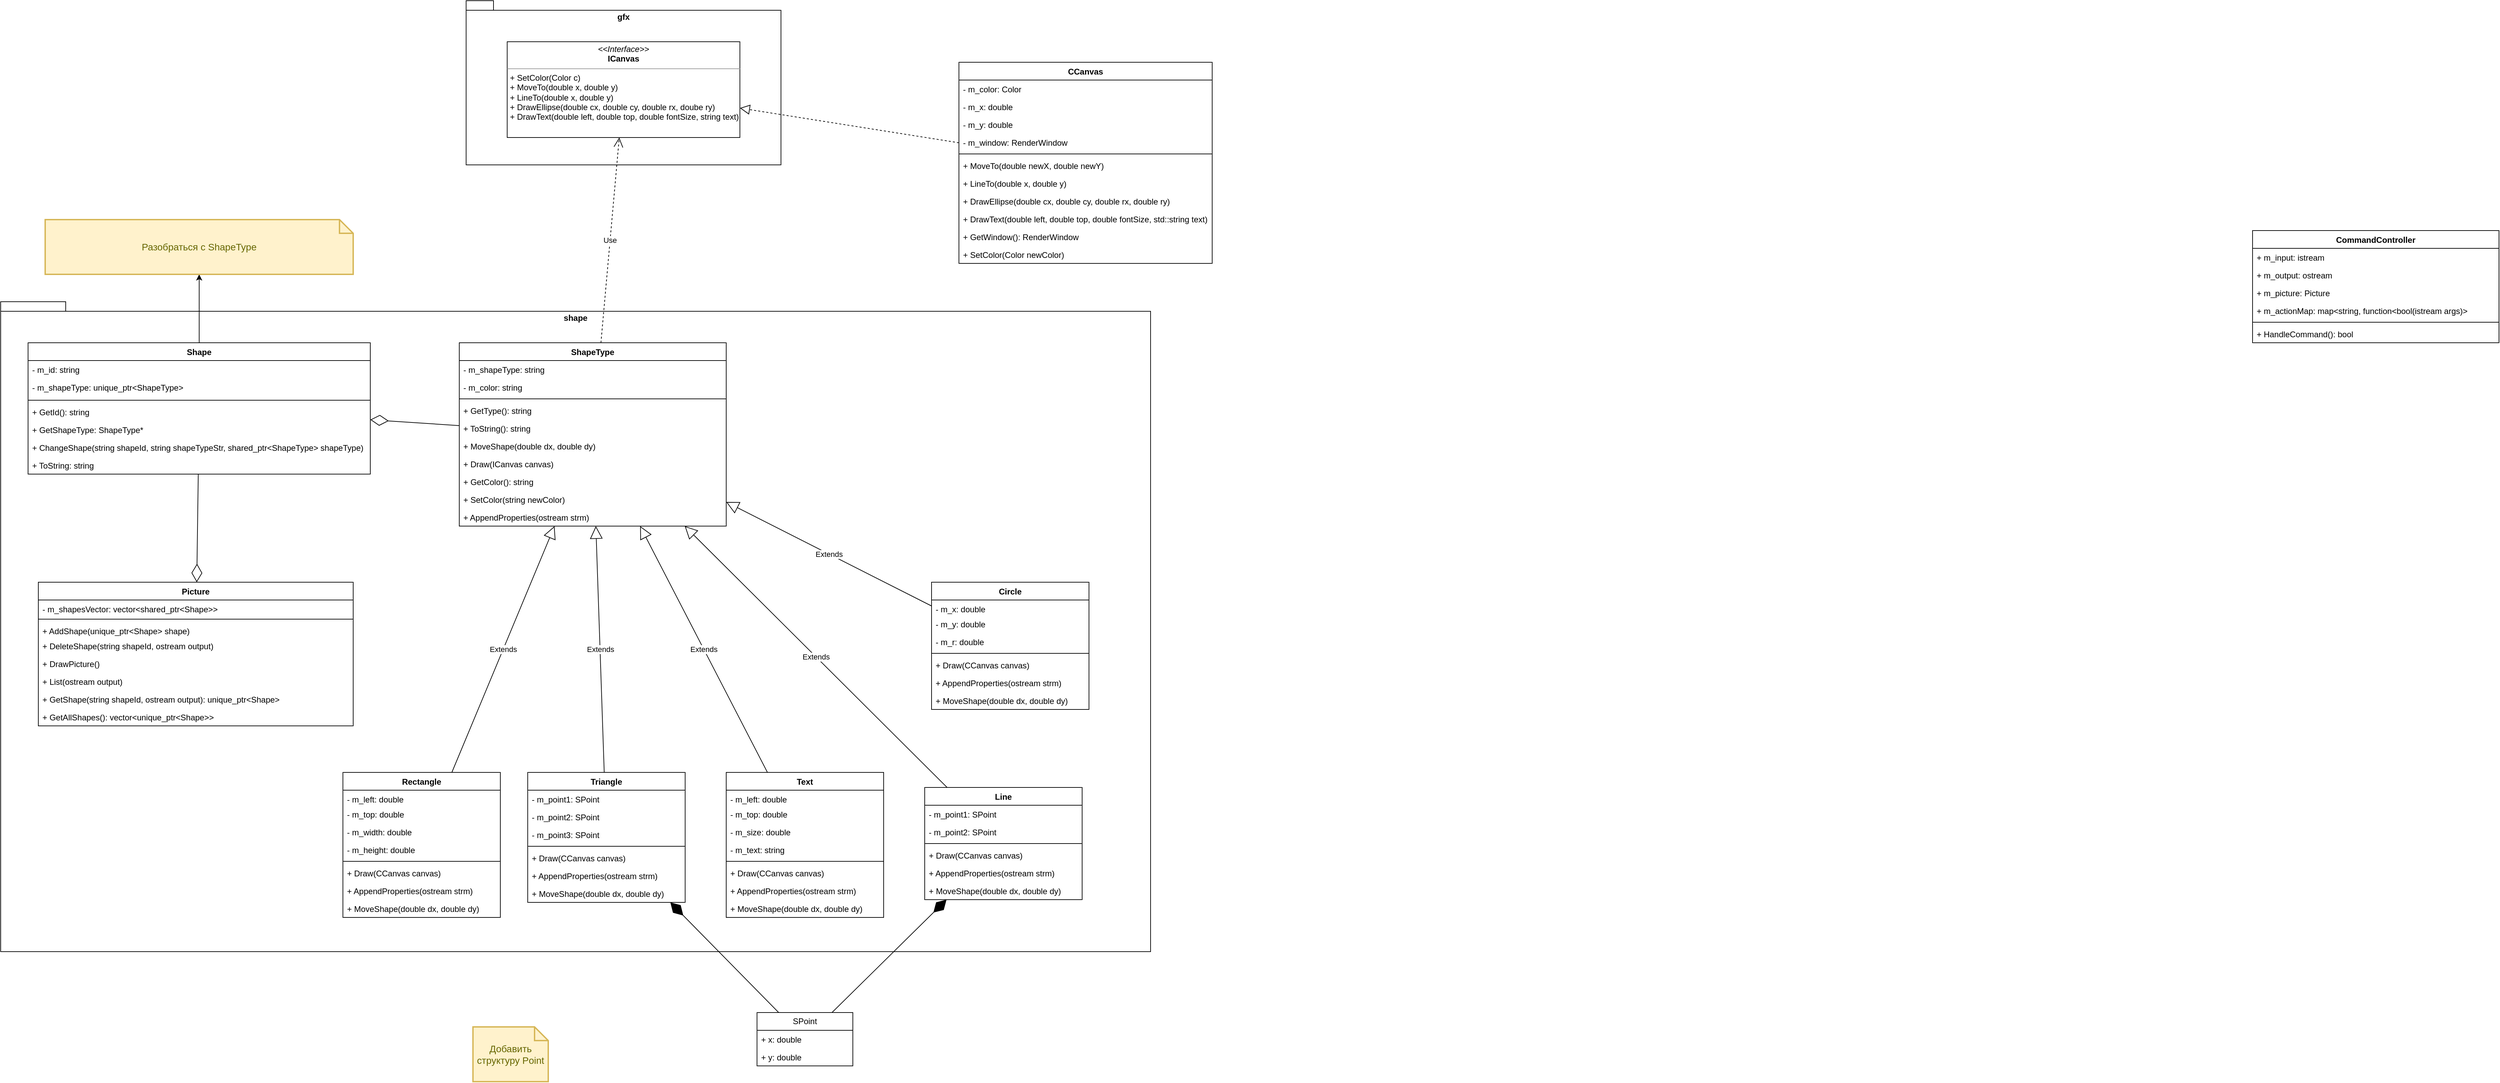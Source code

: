 <mxfile version="22.1.17" type="device">
  <diagram name="Страница — 1" id="nJPeMRBX9m33vV_Kvsoa">
    <mxGraphModel dx="1615" dy="1972" grid="1" gridSize="10" guides="1" tooltips="1" connect="1" arrows="1" fold="1" page="1" pageScale="1" pageWidth="827" pageHeight="1169" math="0" shadow="0">
      <root>
        <mxCell id="0" />
        <mxCell id="1" parent="0" />
        <mxCell id="MxC2BdAEAgkzhx6BI11L-1" value="&lt;div style=&quot;line-height: 120%;&quot;&gt;&lt;span style=&quot;background-color: initial;&quot;&gt;&lt;font style=&quot;font-size: 12px;&quot;&gt;shape&lt;/font&gt;&lt;/span&gt;&lt;/div&gt;" style="shape=folder;fontStyle=1;spacingTop=10;tabWidth=40;tabHeight=14;tabPosition=left;html=1;whiteSpace=wrap;align=center;verticalAlign=top;" parent="1" vertex="1">
          <mxGeometry x="90" y="130" width="1680" height="950" as="geometry" />
        </mxCell>
        <mxCell id="4IrmZyPE69diGE8VM_Qp-2" style="edgeStyle=orthogonalEdgeStyle;rounded=0;orthogonalLoop=1;jettySize=auto;html=1;" parent="1" source="MxC2BdAEAgkzhx6BI11L-2" target="4IrmZyPE69diGE8VM_Qp-1" edge="1">
          <mxGeometry relative="1" as="geometry" />
        </mxCell>
        <mxCell id="MxC2BdAEAgkzhx6BI11L-2" value="Shape" style="swimlane;fontStyle=1;align=center;verticalAlign=top;childLayout=stackLayout;horizontal=1;startSize=26;horizontalStack=0;resizeParent=1;resizeParentMax=0;resizeLast=0;collapsible=1;marginBottom=0;whiteSpace=wrap;html=1;" parent="1" vertex="1">
          <mxGeometry x="130" y="190" width="500" height="192" as="geometry" />
        </mxCell>
        <mxCell id="MxC2BdAEAgkzhx6BI11L-3" value="- m_id: string" style="text;strokeColor=none;fillColor=none;align=left;verticalAlign=top;spacingLeft=4;spacingRight=4;overflow=hidden;rotatable=0;points=[[0,0.5],[1,0.5]];portConstraint=eastwest;whiteSpace=wrap;html=1;" parent="MxC2BdAEAgkzhx6BI11L-2" vertex="1">
          <mxGeometry y="26" width="500" height="26" as="geometry" />
        </mxCell>
        <mxCell id="MxC2BdAEAgkzhx6BI11L-6" value="- m_shapeType: unique_ptr&amp;lt;ShapeType&amp;gt;" style="text;align=left;verticalAlign=top;spacingLeft=4;spacingRight=4;overflow=hidden;rotatable=0;points=[[0,0.5],[1,0.5]];portConstraint=eastwest;whiteSpace=wrap;html=1;" parent="MxC2BdAEAgkzhx6BI11L-2" vertex="1">
          <mxGeometry y="52" width="500" height="28" as="geometry" />
        </mxCell>
        <mxCell id="MxC2BdAEAgkzhx6BI11L-4" value="" style="line;strokeWidth=1;fillColor=none;align=left;verticalAlign=middle;spacingTop=-1;spacingLeft=3;spacingRight=3;rotatable=0;labelPosition=right;points=[];portConstraint=eastwest;strokeColor=inherit;" parent="MxC2BdAEAgkzhx6BI11L-2" vertex="1">
          <mxGeometry y="80" width="500" height="8" as="geometry" />
        </mxCell>
        <mxCell id="MxC2BdAEAgkzhx6BI11L-5" value="+ GetId(): string" style="text;strokeColor=none;fillColor=none;align=left;verticalAlign=top;spacingLeft=4;spacingRight=4;overflow=hidden;rotatable=0;points=[[0,0.5],[1,0.5]];portConstraint=eastwest;whiteSpace=wrap;html=1;" parent="MxC2BdAEAgkzhx6BI11L-2" vertex="1">
          <mxGeometry y="88" width="500" height="26" as="geometry" />
        </mxCell>
        <mxCell id="MxC2BdAEAgkzhx6BI11L-10" value="+ GetShapeType: ShapeType*" style="text;align=left;verticalAlign=top;spacingLeft=4;spacingRight=4;overflow=hidden;rotatable=0;points=[[0,0.5],[1,0.5]];portConstraint=eastwest;whiteSpace=wrap;html=1;" parent="MxC2BdAEAgkzhx6BI11L-2" vertex="1">
          <mxGeometry y="114" width="500" height="26" as="geometry" />
        </mxCell>
        <mxCell id="MxC2BdAEAgkzhx6BI11L-11" value="+ ChangeShape(string shapeId, string shapeTypeStr, shared_ptr&amp;lt;ShapeType&amp;gt; shapeType)" style="text;strokeColor=none;fillColor=none;align=left;verticalAlign=top;spacingLeft=4;spacingRight=4;overflow=hidden;rotatable=0;points=[[0,0.5],[1,0.5]];portConstraint=eastwest;whiteSpace=wrap;html=1;" parent="MxC2BdAEAgkzhx6BI11L-2" vertex="1">
          <mxGeometry y="140" width="500" height="26" as="geometry" />
        </mxCell>
        <mxCell id="MxC2BdAEAgkzhx6BI11L-9" value="+ ToString: string" style="text;strokeColor=none;fillColor=none;align=left;verticalAlign=top;spacingLeft=4;spacingRight=4;overflow=hidden;rotatable=0;points=[[0,0.5],[1,0.5]];portConstraint=eastwest;whiteSpace=wrap;html=1;" parent="MxC2BdAEAgkzhx6BI11L-2" vertex="1">
          <mxGeometry y="166" width="500" height="26" as="geometry" />
        </mxCell>
        <mxCell id="MxC2BdAEAgkzhx6BI11L-12" value="ShapeType" style="swimlane;fontStyle=1;align=center;verticalAlign=top;childLayout=stackLayout;horizontal=1;startSize=26;horizontalStack=0;resizeParent=1;resizeParentMax=0;resizeLast=0;collapsible=1;marginBottom=0;whiteSpace=wrap;html=1;" parent="1" vertex="1">
          <mxGeometry x="760" y="190" width="390" height="268" as="geometry" />
        </mxCell>
        <mxCell id="MxC2BdAEAgkzhx6BI11L-16" value="- m_shapeType: string" style="text;strokeColor=none;fillColor=none;align=left;verticalAlign=top;spacingLeft=4;spacingRight=4;overflow=hidden;rotatable=0;points=[[0,0.5],[1,0.5]];portConstraint=eastwest;whiteSpace=wrap;html=1;" parent="MxC2BdAEAgkzhx6BI11L-12" vertex="1">
          <mxGeometry y="26" width="390" height="26" as="geometry" />
        </mxCell>
        <mxCell id="MxC2BdAEAgkzhx6BI11L-13" value="- m_color: string" style="text;strokeColor=none;fillColor=none;align=left;verticalAlign=top;spacingLeft=4;spacingRight=4;overflow=hidden;rotatable=0;points=[[0,0.5],[1,0.5]];portConstraint=eastwest;whiteSpace=wrap;html=1;" parent="MxC2BdAEAgkzhx6BI11L-12" vertex="1">
          <mxGeometry y="52" width="390" height="26" as="geometry" />
        </mxCell>
        <mxCell id="MxC2BdAEAgkzhx6BI11L-14" value="" style="line;strokeWidth=1;fillColor=none;align=left;verticalAlign=middle;spacingTop=-1;spacingLeft=3;spacingRight=3;rotatable=0;labelPosition=right;points=[];portConstraint=eastwest;strokeColor=inherit;" parent="MxC2BdAEAgkzhx6BI11L-12" vertex="1">
          <mxGeometry y="78" width="390" height="8" as="geometry" />
        </mxCell>
        <mxCell id="MxC2BdAEAgkzhx6BI11L-15" value="+ GetType(): string" style="text;strokeColor=none;fillColor=none;align=left;verticalAlign=top;spacingLeft=4;spacingRight=4;overflow=hidden;rotatable=0;points=[[0,0.5],[1,0.5]];portConstraint=eastwest;whiteSpace=wrap;html=1;" parent="MxC2BdAEAgkzhx6BI11L-12" vertex="1">
          <mxGeometry y="86" width="390" height="26" as="geometry" />
        </mxCell>
        <mxCell id="MxC2BdAEAgkzhx6BI11L-18" value="+ ToString(): string" style="text;strokeColor=none;fillColor=none;align=left;verticalAlign=top;spacingLeft=4;spacingRight=4;overflow=hidden;rotatable=0;points=[[0,0.5],[1,0.5]];portConstraint=eastwest;whiteSpace=wrap;html=1;" parent="MxC2BdAEAgkzhx6BI11L-12" vertex="1">
          <mxGeometry y="112" width="390" height="26" as="geometry" />
        </mxCell>
        <mxCell id="MxC2BdAEAgkzhx6BI11L-21" value="+ MoveShape(double dx, double dy)" style="text;strokeColor=none;fillColor=none;align=left;verticalAlign=top;spacingLeft=4;spacingRight=4;overflow=hidden;rotatable=0;points=[[0,0.5],[1,0.5]];portConstraint=eastwest;whiteSpace=wrap;html=1;" parent="MxC2BdAEAgkzhx6BI11L-12" vertex="1">
          <mxGeometry y="138" width="390" height="26" as="geometry" />
        </mxCell>
        <mxCell id="MxC2BdAEAgkzhx6BI11L-23" value="+ Draw(ICanvas canvas)" style="text;align=left;verticalAlign=top;spacingLeft=4;spacingRight=4;overflow=hidden;rotatable=0;points=[[0,0.5],[1,0.5]];portConstraint=eastwest;whiteSpace=wrap;html=1;" parent="MxC2BdAEAgkzhx6BI11L-12" vertex="1">
          <mxGeometry y="164" width="390" height="26" as="geometry" />
        </mxCell>
        <mxCell id="MxC2BdAEAgkzhx6BI11L-17" value="+ GetColor(): string" style="text;strokeColor=none;fillColor=none;align=left;verticalAlign=top;spacingLeft=4;spacingRight=4;overflow=hidden;rotatable=0;points=[[0,0.5],[1,0.5]];portConstraint=eastwest;whiteSpace=wrap;html=1;" parent="MxC2BdAEAgkzhx6BI11L-12" vertex="1">
          <mxGeometry y="190" width="390" height="26" as="geometry" />
        </mxCell>
        <mxCell id="MxC2BdAEAgkzhx6BI11L-19" value="+ SetColor(string newColor)&amp;nbsp;" style="text;strokeColor=none;fillColor=none;align=left;verticalAlign=top;spacingLeft=4;spacingRight=4;overflow=hidden;rotatable=0;points=[[0,0.5],[1,0.5]];portConstraint=eastwest;whiteSpace=wrap;html=1;" parent="MxC2BdAEAgkzhx6BI11L-12" vertex="1">
          <mxGeometry y="216" width="390" height="26" as="geometry" />
        </mxCell>
        <mxCell id="MxC2BdAEAgkzhx6BI11L-22" value="+ AppendProperties(ostream strm)" style="text;strokeColor=none;fillColor=none;align=left;verticalAlign=top;spacingLeft=4;spacingRight=4;overflow=hidden;rotatable=0;points=[[0,0.5],[1,0.5]];portConstraint=eastwest;whiteSpace=wrap;html=1;" parent="MxC2BdAEAgkzhx6BI11L-12" vertex="1">
          <mxGeometry y="242" width="390" height="26" as="geometry" />
        </mxCell>
        <mxCell id="MxC2BdAEAgkzhx6BI11L-33" value="SPoint" style="swimlane;fontStyle=0;childLayout=stackLayout;horizontal=1;startSize=26;fillColor=none;horizontalStack=0;resizeParent=1;resizeParentMax=0;resizeLast=0;collapsible=1;marginBottom=0;whiteSpace=wrap;html=1;" parent="1" vertex="1">
          <mxGeometry x="1195" y="1169" width="140" height="78" as="geometry" />
        </mxCell>
        <mxCell id="MxC2BdAEAgkzhx6BI11L-35" value="+ x: double" style="text;strokeColor=none;fillColor=none;align=left;verticalAlign=top;spacingLeft=4;spacingRight=4;overflow=hidden;rotatable=0;points=[[0,0.5],[1,0.5]];portConstraint=eastwest;whiteSpace=wrap;html=1;" parent="MxC2BdAEAgkzhx6BI11L-33" vertex="1">
          <mxGeometry y="26" width="140" height="26" as="geometry" />
        </mxCell>
        <mxCell id="MxC2BdAEAgkzhx6BI11L-36" value="+ y: double" style="text;strokeColor=none;fillColor=none;align=left;verticalAlign=top;spacingLeft=4;spacingRight=4;overflow=hidden;rotatable=0;points=[[0,0.5],[1,0.5]];portConstraint=eastwest;whiteSpace=wrap;html=1;" parent="MxC2BdAEAgkzhx6BI11L-33" vertex="1">
          <mxGeometry y="52" width="140" height="26" as="geometry" />
        </mxCell>
        <mxCell id="MxC2BdAEAgkzhx6BI11L-37" value="CommandController" style="swimlane;fontStyle=1;align=center;verticalAlign=top;childLayout=stackLayout;horizontal=1;startSize=26;horizontalStack=0;resizeParent=1;resizeParentMax=0;resizeLast=0;collapsible=1;marginBottom=0;whiteSpace=wrap;html=1;" parent="1" vertex="1">
          <mxGeometry x="3380" y="26" width="360" height="164" as="geometry" />
        </mxCell>
        <mxCell id="MxC2BdAEAgkzhx6BI11L-38" value="+ m_input: istream" style="text;strokeColor=none;fillColor=none;align=left;verticalAlign=top;spacingLeft=4;spacingRight=4;overflow=hidden;rotatable=0;points=[[0,0.5],[1,0.5]];portConstraint=eastwest;whiteSpace=wrap;html=1;" parent="MxC2BdAEAgkzhx6BI11L-37" vertex="1">
          <mxGeometry y="26" width="360" height="26" as="geometry" />
        </mxCell>
        <mxCell id="MxC2BdAEAgkzhx6BI11L-41" value="+ m_output: ostream" style="text;strokeColor=none;fillColor=none;align=left;verticalAlign=top;spacingLeft=4;spacingRight=4;overflow=hidden;rotatable=0;points=[[0,0.5],[1,0.5]];portConstraint=eastwest;whiteSpace=wrap;html=1;" parent="MxC2BdAEAgkzhx6BI11L-37" vertex="1">
          <mxGeometry y="52" width="360" height="26" as="geometry" />
        </mxCell>
        <mxCell id="MxC2BdAEAgkzhx6BI11L-42" value="+ m_picture: Picture" style="text;strokeColor=none;fillColor=none;align=left;verticalAlign=top;spacingLeft=4;spacingRight=4;overflow=hidden;rotatable=0;points=[[0,0.5],[1,0.5]];portConstraint=eastwest;whiteSpace=wrap;html=1;" parent="MxC2BdAEAgkzhx6BI11L-37" vertex="1">
          <mxGeometry y="78" width="360" height="26" as="geometry" />
        </mxCell>
        <mxCell id="MxC2BdAEAgkzhx6BI11L-43" value="+ m_actionMap: map&amp;lt;string, function&amp;lt;bool(istream args)&amp;gt;" style="text;strokeColor=none;fillColor=none;align=left;verticalAlign=top;spacingLeft=4;spacingRight=4;overflow=hidden;rotatable=0;points=[[0,0.5],[1,0.5]];portConstraint=eastwest;whiteSpace=wrap;html=1;" parent="MxC2BdAEAgkzhx6BI11L-37" vertex="1">
          <mxGeometry y="104" width="360" height="26" as="geometry" />
        </mxCell>
        <mxCell id="MxC2BdAEAgkzhx6BI11L-39" value="" style="line;strokeWidth=1;fillColor=none;align=left;verticalAlign=middle;spacingTop=-1;spacingLeft=3;spacingRight=3;rotatable=0;labelPosition=right;points=[];portConstraint=eastwest;strokeColor=inherit;" parent="MxC2BdAEAgkzhx6BI11L-37" vertex="1">
          <mxGeometry y="130" width="360" height="8" as="geometry" />
        </mxCell>
        <mxCell id="MxC2BdAEAgkzhx6BI11L-40" value="+ HandleCommand(): bool" style="text;strokeColor=none;fillColor=none;align=left;verticalAlign=top;spacingLeft=4;spacingRight=4;overflow=hidden;rotatable=0;points=[[0,0.5],[1,0.5]];portConstraint=eastwest;whiteSpace=wrap;html=1;" parent="MxC2BdAEAgkzhx6BI11L-37" vertex="1">
          <mxGeometry y="138" width="360" height="26" as="geometry" />
        </mxCell>
        <mxCell id="MxC2BdAEAgkzhx6BI11L-44" value="gfx" style="shape=folder;fontStyle=1;spacingTop=10;tabWidth=40;tabHeight=14;tabPosition=left;html=1;whiteSpace=wrap;verticalAlign=top;" parent="1" vertex="1">
          <mxGeometry x="770" y="-310" width="460" height="240" as="geometry" />
        </mxCell>
        <mxCell id="MxC2BdAEAgkzhx6BI11L-45" value="&lt;p style=&quot;margin:0px;margin-top:4px;text-align:center;&quot;&gt;&lt;i&gt;&amp;lt;&amp;lt;Interface&amp;gt;&amp;gt;&lt;/i&gt;&lt;br&gt;&lt;b&gt;ICanvas&lt;/b&gt;&lt;/p&gt;&lt;hr size=&quot;1&quot;&gt;&lt;p style=&quot;margin:0px;margin-left:4px;&quot;&gt;+ SetColor(Color c)&lt;br&gt;+ MoveTo(double x, double y)&lt;/p&gt;&lt;p style=&quot;margin:0px;margin-left:4px;&quot;&gt;+ LineTo(double x, double y)&lt;br&gt;&lt;/p&gt;&lt;p style=&quot;margin:0px;margin-left:4px;&quot;&gt;+ DrawEllipse(double cx, double cy, double rx, doube ry)&lt;/p&gt;&lt;p style=&quot;margin:0px;margin-left:4px;&quot;&gt;+ DrawText(double left, double top, double fontSize, string text)&lt;/p&gt;" style="verticalAlign=top;align=left;overflow=fill;fontSize=12;fontFamily=Helvetica;html=1;whiteSpace=wrap;" parent="1" vertex="1">
          <mxGeometry x="830" y="-250" width="340" height="140" as="geometry" />
        </mxCell>
        <mxCell id="MxC2BdAEAgkzhx6BI11L-50" value="CCanvas" style="swimlane;fontStyle=1;align=center;verticalAlign=top;childLayout=stackLayout;horizontal=1;startSize=26;horizontalStack=0;resizeParent=1;resizeParentMax=0;resizeLast=0;collapsible=1;marginBottom=0;whiteSpace=wrap;html=1;" parent="1" vertex="1">
          <mxGeometry x="1490" y="-220" width="370" height="294" as="geometry" />
        </mxCell>
        <mxCell id="MxC2BdAEAgkzhx6BI11L-51" value="- m_color: Color" style="text;strokeColor=none;fillColor=none;align=left;verticalAlign=top;spacingLeft=4;spacingRight=4;overflow=hidden;rotatable=0;points=[[0,0.5],[1,0.5]];portConstraint=eastwest;whiteSpace=wrap;html=1;" parent="MxC2BdAEAgkzhx6BI11L-50" vertex="1">
          <mxGeometry y="26" width="370" height="26" as="geometry" />
        </mxCell>
        <mxCell id="MxC2BdAEAgkzhx6BI11L-55" value="- m_x: double" style="text;strokeColor=none;fillColor=none;align=left;verticalAlign=top;spacingLeft=4;spacingRight=4;overflow=hidden;rotatable=0;points=[[0,0.5],[1,0.5]];portConstraint=eastwest;whiteSpace=wrap;html=1;" parent="MxC2BdAEAgkzhx6BI11L-50" vertex="1">
          <mxGeometry y="52" width="370" height="26" as="geometry" />
        </mxCell>
        <mxCell id="MxC2BdAEAgkzhx6BI11L-54" value="- m_y: double" style="text;strokeColor=none;fillColor=none;align=left;verticalAlign=top;spacingLeft=4;spacingRight=4;overflow=hidden;rotatable=0;points=[[0,0.5],[1,0.5]];portConstraint=eastwest;whiteSpace=wrap;html=1;" parent="MxC2BdAEAgkzhx6BI11L-50" vertex="1">
          <mxGeometry y="78" width="370" height="26" as="geometry" />
        </mxCell>
        <mxCell id="MxC2BdAEAgkzhx6BI11L-56" value="- m_window: RenderWindow" style="text;strokeColor=none;fillColor=none;align=left;verticalAlign=top;spacingLeft=4;spacingRight=4;overflow=hidden;rotatable=0;points=[[0,0.5],[1,0.5]];portConstraint=eastwest;whiteSpace=wrap;html=1;" parent="MxC2BdAEAgkzhx6BI11L-50" vertex="1">
          <mxGeometry y="104" width="370" height="26" as="geometry" />
        </mxCell>
        <mxCell id="MxC2BdAEAgkzhx6BI11L-52" value="" style="line;strokeWidth=1;fillColor=none;align=left;verticalAlign=middle;spacingTop=-1;spacingLeft=3;spacingRight=3;rotatable=0;labelPosition=right;points=[];portConstraint=eastwest;strokeColor=inherit;" parent="MxC2BdAEAgkzhx6BI11L-50" vertex="1">
          <mxGeometry y="130" width="370" height="8" as="geometry" />
        </mxCell>
        <mxCell id="MxC2BdAEAgkzhx6BI11L-59" value="+ MoveTo(double newX, double newY)" style="text;strokeColor=none;fillColor=none;align=left;verticalAlign=top;spacingLeft=4;spacingRight=4;overflow=hidden;rotatable=0;points=[[0,0.5],[1,0.5]];portConstraint=eastwest;whiteSpace=wrap;html=1;" parent="MxC2BdAEAgkzhx6BI11L-50" vertex="1">
          <mxGeometry y="138" width="370" height="26" as="geometry" />
        </mxCell>
        <mxCell id="MxC2BdAEAgkzhx6BI11L-58" value="+ LineTo(double x, double y)" style="text;strokeColor=none;fillColor=none;align=left;verticalAlign=top;spacingLeft=4;spacingRight=4;overflow=hidden;rotatable=0;points=[[0,0.5],[1,0.5]];portConstraint=eastwest;whiteSpace=wrap;html=1;" parent="MxC2BdAEAgkzhx6BI11L-50" vertex="1">
          <mxGeometry y="164" width="370" height="26" as="geometry" />
        </mxCell>
        <mxCell id="MxC2BdAEAgkzhx6BI11L-62" value="+ DrawEllipse(double cx, double cy, double rx, double ry)" style="text;strokeColor=none;fillColor=none;align=left;verticalAlign=top;spacingLeft=4;spacingRight=4;overflow=hidden;rotatable=0;points=[[0,0.5],[1,0.5]];portConstraint=eastwest;whiteSpace=wrap;html=1;" parent="MxC2BdAEAgkzhx6BI11L-50" vertex="1">
          <mxGeometry y="190" width="370" height="26" as="geometry" />
        </mxCell>
        <mxCell id="MxC2BdAEAgkzhx6BI11L-60" value="+ DrawText(double left, double top, double fontSize, std::string text)" style="text;strokeColor=none;fillColor=none;align=left;verticalAlign=top;spacingLeft=4;spacingRight=4;overflow=hidden;rotatable=0;points=[[0,0.5],[1,0.5]];portConstraint=eastwest;whiteSpace=wrap;html=1;" parent="MxC2BdAEAgkzhx6BI11L-50" vertex="1">
          <mxGeometry y="216" width="370" height="26" as="geometry" />
        </mxCell>
        <mxCell id="MxC2BdAEAgkzhx6BI11L-63" value="+ GetWindow(): RenderWindow" style="text;strokeColor=none;fillColor=none;align=left;verticalAlign=top;spacingLeft=4;spacingRight=4;overflow=hidden;rotatable=0;points=[[0,0.5],[1,0.5]];portConstraint=eastwest;whiteSpace=wrap;html=1;" parent="MxC2BdAEAgkzhx6BI11L-50" vertex="1">
          <mxGeometry y="242" width="370" height="26" as="geometry" />
        </mxCell>
        <mxCell id="MxC2BdAEAgkzhx6BI11L-53" value="+ SetColor(Color newColor)" style="text;strokeColor=none;fillColor=none;align=left;verticalAlign=top;spacingLeft=4;spacingRight=4;overflow=hidden;rotatable=0;points=[[0,0.5],[1,0.5]];portConstraint=eastwest;whiteSpace=wrap;html=1;" parent="MxC2BdAEAgkzhx6BI11L-50" vertex="1">
          <mxGeometry y="268" width="370" height="26" as="geometry" />
        </mxCell>
        <mxCell id="MxC2BdAEAgkzhx6BI11L-64" value="" style="endArrow=block;dashed=1;endFill=0;endSize=12;html=1;rounded=0;" parent="1" source="MxC2BdAEAgkzhx6BI11L-50" target="MxC2BdAEAgkzhx6BI11L-45" edge="1">
          <mxGeometry width="160" relative="1" as="geometry">
            <mxPoint x="850" y="30" as="sourcePoint" />
            <mxPoint x="1010" y="30" as="targetPoint" />
          </mxGeometry>
        </mxCell>
        <mxCell id="MxC2BdAEAgkzhx6BI11L-65" value="Circle" style="swimlane;fontStyle=1;align=center;verticalAlign=top;childLayout=stackLayout;horizontal=1;startSize=26;horizontalStack=0;resizeParent=1;resizeParentMax=0;resizeLast=0;collapsible=1;marginBottom=0;whiteSpace=wrap;html=1;" parent="1" vertex="1">
          <mxGeometry x="1450" y="540" width="230" height="186" as="geometry" />
        </mxCell>
        <mxCell id="MxC2BdAEAgkzhx6BI11L-66" value="- m_x: double" style="text;strokeColor=none;fillColor=none;align=left;verticalAlign=top;spacingLeft=4;spacingRight=4;overflow=hidden;rotatable=0;points=[[0,0.5],[1,0.5]];portConstraint=eastwest;whiteSpace=wrap;html=1;" parent="MxC2BdAEAgkzhx6BI11L-65" vertex="1">
          <mxGeometry y="26" width="230" height="22" as="geometry" />
        </mxCell>
        <mxCell id="MxC2BdAEAgkzhx6BI11L-69" value="- m_y: double" style="text;strokeColor=none;fillColor=none;align=left;verticalAlign=top;spacingLeft=4;spacingRight=4;overflow=hidden;rotatable=0;points=[[0,0.5],[1,0.5]];portConstraint=eastwest;whiteSpace=wrap;html=1;" parent="MxC2BdAEAgkzhx6BI11L-65" vertex="1">
          <mxGeometry y="48" width="230" height="26" as="geometry" />
        </mxCell>
        <mxCell id="MxC2BdAEAgkzhx6BI11L-70" value="- m_r: double" style="text;strokeColor=none;fillColor=none;align=left;verticalAlign=top;spacingLeft=4;spacingRight=4;overflow=hidden;rotatable=0;points=[[0,0.5],[1,0.5]];portConstraint=eastwest;whiteSpace=wrap;html=1;" parent="MxC2BdAEAgkzhx6BI11L-65" vertex="1">
          <mxGeometry y="74" width="230" height="26" as="geometry" />
        </mxCell>
        <mxCell id="MxC2BdAEAgkzhx6BI11L-67" value="" style="line;strokeWidth=1;fillColor=none;align=left;verticalAlign=middle;spacingTop=-1;spacingLeft=3;spacingRight=3;rotatable=0;labelPosition=right;points=[];portConstraint=eastwest;strokeColor=inherit;" parent="MxC2BdAEAgkzhx6BI11L-65" vertex="1">
          <mxGeometry y="100" width="230" height="8" as="geometry" />
        </mxCell>
        <mxCell id="MxC2BdAEAgkzhx6BI11L-71" value="+ Draw(CCanvas canvas)" style="text;strokeColor=none;fillColor=none;align=left;verticalAlign=top;spacingLeft=4;spacingRight=4;overflow=hidden;rotatable=0;points=[[0,0.5],[1,0.5]];portConstraint=eastwest;whiteSpace=wrap;html=1;" parent="MxC2BdAEAgkzhx6BI11L-65" vertex="1">
          <mxGeometry y="108" width="230" height="26" as="geometry" />
        </mxCell>
        <mxCell id="MxC2BdAEAgkzhx6BI11L-68" value="+ AppendProperties(ostream strm)" style="text;strokeColor=none;fillColor=none;align=left;verticalAlign=top;spacingLeft=4;spacingRight=4;overflow=hidden;rotatable=0;points=[[0,0.5],[1,0.5]];portConstraint=eastwest;whiteSpace=wrap;html=1;" parent="MxC2BdAEAgkzhx6BI11L-65" vertex="1">
          <mxGeometry y="134" width="230" height="26" as="geometry" />
        </mxCell>
        <mxCell id="MxC2BdAEAgkzhx6BI11L-72" value="+ MoveShape(double dx, double dy)" style="text;strokeColor=none;fillColor=none;align=left;verticalAlign=top;spacingLeft=4;spacingRight=4;overflow=hidden;rotatable=0;points=[[0,0.5],[1,0.5]];portConstraint=eastwest;whiteSpace=wrap;html=1;" parent="MxC2BdAEAgkzhx6BI11L-65" vertex="1">
          <mxGeometry y="160" width="230" height="26" as="geometry" />
        </mxCell>
        <mxCell id="MxC2BdAEAgkzhx6BI11L-73" value="Extends" style="endArrow=block;endSize=16;endFill=0;html=1;rounded=0;" parent="1" source="MxC2BdAEAgkzhx6BI11L-65" target="MxC2BdAEAgkzhx6BI11L-12" edge="1">
          <mxGeometry width="160" relative="1" as="geometry">
            <mxPoint x="650" y="640" as="sourcePoint" />
            <mxPoint x="810" y="640" as="targetPoint" />
          </mxGeometry>
        </mxCell>
        <mxCell id="MxC2BdAEAgkzhx6BI11L-83" value="Line" style="swimlane;fontStyle=1;align=center;verticalAlign=top;childLayout=stackLayout;horizontal=1;startSize=26;horizontalStack=0;resizeParent=1;resizeParentMax=0;resizeLast=0;collapsible=1;marginBottom=0;whiteSpace=wrap;html=1;" parent="1" vertex="1">
          <mxGeometry x="1440" y="840" width="230" height="164" as="geometry" />
        </mxCell>
        <mxCell id="iy31GjfVQYXEVx-6DrOy-4" value="- m_point1: SPoint" style="text;strokeColor=none;fillColor=none;align=left;verticalAlign=top;spacingLeft=4;spacingRight=4;overflow=hidden;rotatable=0;points=[[0,0.5],[1,0.5]];portConstraint=eastwest;whiteSpace=wrap;html=1;" parent="MxC2BdAEAgkzhx6BI11L-83" vertex="1">
          <mxGeometry y="26" width="230" height="26" as="geometry" />
        </mxCell>
        <mxCell id="MxC2BdAEAgkzhx6BI11L-86" value="- m_point2: SPoint" style="text;strokeColor=none;fillColor=none;align=left;verticalAlign=top;spacingLeft=4;spacingRight=4;overflow=hidden;rotatable=0;points=[[0,0.5],[1,0.5]];portConstraint=eastwest;whiteSpace=wrap;html=1;" parent="MxC2BdAEAgkzhx6BI11L-83" vertex="1">
          <mxGeometry y="52" width="230" height="26" as="geometry" />
        </mxCell>
        <mxCell id="MxC2BdAEAgkzhx6BI11L-87" value="" style="line;strokeWidth=1;fillColor=none;align=left;verticalAlign=middle;spacingTop=-1;spacingLeft=3;spacingRight=3;rotatable=0;labelPosition=right;points=[];portConstraint=eastwest;strokeColor=inherit;" parent="MxC2BdAEAgkzhx6BI11L-83" vertex="1">
          <mxGeometry y="78" width="230" height="8" as="geometry" />
        </mxCell>
        <mxCell id="MxC2BdAEAgkzhx6BI11L-88" value="+ Draw(CCanvas canvas)" style="text;strokeColor=none;fillColor=none;align=left;verticalAlign=top;spacingLeft=4;spacingRight=4;overflow=hidden;rotatable=0;points=[[0,0.5],[1,0.5]];portConstraint=eastwest;whiteSpace=wrap;html=1;" parent="MxC2BdAEAgkzhx6BI11L-83" vertex="1">
          <mxGeometry y="86" width="230" height="26" as="geometry" />
        </mxCell>
        <mxCell id="MxC2BdAEAgkzhx6BI11L-89" value="+ AppendProperties(ostream strm)" style="text;strokeColor=none;fillColor=none;align=left;verticalAlign=top;spacingLeft=4;spacingRight=4;overflow=hidden;rotatable=0;points=[[0,0.5],[1,0.5]];portConstraint=eastwest;whiteSpace=wrap;html=1;" parent="MxC2BdAEAgkzhx6BI11L-83" vertex="1">
          <mxGeometry y="112" width="230" height="26" as="geometry" />
        </mxCell>
        <mxCell id="MxC2BdAEAgkzhx6BI11L-90" value="+ MoveShape(double dx, double dy)" style="text;strokeColor=none;fillColor=none;align=left;verticalAlign=top;spacingLeft=4;spacingRight=4;overflow=hidden;rotatable=0;points=[[0,0.5],[1,0.5]];portConstraint=eastwest;whiteSpace=wrap;html=1;" parent="MxC2BdAEAgkzhx6BI11L-83" vertex="1">
          <mxGeometry y="138" width="230" height="26" as="geometry" />
        </mxCell>
        <mxCell id="MxC2BdAEAgkzhx6BI11L-92" value="Extends" style="endArrow=block;endSize=16;endFill=0;html=1;rounded=0;" parent="1" source="MxC2BdAEAgkzhx6BI11L-83" target="MxC2BdAEAgkzhx6BI11L-12" edge="1">
          <mxGeometry width="160" relative="1" as="geometry">
            <mxPoint x="800" y="590" as="sourcePoint" />
            <mxPoint x="960" y="590" as="targetPoint" />
          </mxGeometry>
        </mxCell>
        <mxCell id="MxC2BdAEAgkzhx6BI11L-100" value="Picture" style="swimlane;fontStyle=1;align=center;verticalAlign=top;childLayout=stackLayout;horizontal=1;startSize=26;horizontalStack=0;resizeParent=1;resizeParentMax=0;resizeLast=0;collapsible=1;marginBottom=0;whiteSpace=wrap;html=1;" parent="1" vertex="1">
          <mxGeometry x="145" y="540" width="460" height="210" as="geometry" />
        </mxCell>
        <mxCell id="MxC2BdAEAgkzhx6BI11L-101" value="- m_shapesVector: vector&amp;lt;shared_ptr&amp;lt;Shape&amp;gt;&amp;gt;&amp;nbsp;" style="text;strokeColor=none;fillColor=none;align=left;verticalAlign=top;spacingLeft=4;spacingRight=4;overflow=hidden;rotatable=0;points=[[0,0.5],[1,0.5]];portConstraint=eastwest;whiteSpace=wrap;html=1;" parent="MxC2BdAEAgkzhx6BI11L-100" vertex="1">
          <mxGeometry y="26" width="460" height="24" as="geometry" />
        </mxCell>
        <mxCell id="MxC2BdAEAgkzhx6BI11L-102" value="" style="line;strokeWidth=1;fillColor=none;align=left;verticalAlign=middle;spacingTop=-1;spacingLeft=3;spacingRight=3;rotatable=0;labelPosition=right;points=[];portConstraint=eastwest;strokeColor=inherit;" parent="MxC2BdAEAgkzhx6BI11L-100" vertex="1">
          <mxGeometry y="50" width="460" height="8" as="geometry" />
        </mxCell>
        <mxCell id="MxC2BdAEAgkzhx6BI11L-103" value="+ AddShape(unique_ptr&amp;lt;Shape&amp;gt; shape)" style="text;strokeColor=none;fillColor=none;align=left;verticalAlign=top;spacingLeft=4;spacingRight=4;overflow=hidden;rotatable=0;points=[[0,0.5],[1,0.5]];portConstraint=eastwest;whiteSpace=wrap;html=1;" parent="MxC2BdAEAgkzhx6BI11L-100" vertex="1">
          <mxGeometry y="58" width="460" height="22" as="geometry" />
        </mxCell>
        <mxCell id="MxC2BdAEAgkzhx6BI11L-104" value="+ DeleteShape(string shapeId, ostream output)" style="text;strokeColor=none;fillColor=none;align=left;verticalAlign=top;spacingLeft=4;spacingRight=4;overflow=hidden;rotatable=0;points=[[0,0.5],[1,0.5]];portConstraint=eastwest;whiteSpace=wrap;html=1;" parent="MxC2BdAEAgkzhx6BI11L-100" vertex="1">
          <mxGeometry y="80" width="460" height="26" as="geometry" />
        </mxCell>
        <mxCell id="MxC2BdAEAgkzhx6BI11L-105" value="+ DrawPicture()" style="text;strokeColor=none;fillColor=none;align=left;verticalAlign=top;spacingLeft=4;spacingRight=4;overflow=hidden;rotatable=0;points=[[0,0.5],[1,0.5]];portConstraint=eastwest;whiteSpace=wrap;html=1;" parent="MxC2BdAEAgkzhx6BI11L-100" vertex="1">
          <mxGeometry y="106" width="460" height="26" as="geometry" />
        </mxCell>
        <mxCell id="MxC2BdAEAgkzhx6BI11L-106" value="+ List(ostream output)" style="text;strokeColor=none;fillColor=none;align=left;verticalAlign=top;spacingLeft=4;spacingRight=4;overflow=hidden;rotatable=0;points=[[0,0.5],[1,0.5]];portConstraint=eastwest;whiteSpace=wrap;html=1;" parent="MxC2BdAEAgkzhx6BI11L-100" vertex="1">
          <mxGeometry y="132" width="460" height="26" as="geometry" />
        </mxCell>
        <mxCell id="MxC2BdAEAgkzhx6BI11L-108" value="+ GetShape(string shapeId, ostream output): unique_ptr&amp;lt;Shape&amp;gt;" style="text;strokeColor=none;fillColor=none;align=left;verticalAlign=top;spacingLeft=4;spacingRight=4;overflow=hidden;rotatable=0;points=[[0,0.5],[1,0.5]];portConstraint=eastwest;whiteSpace=wrap;html=1;" parent="MxC2BdAEAgkzhx6BI11L-100" vertex="1">
          <mxGeometry y="158" width="460" height="26" as="geometry" />
        </mxCell>
        <mxCell id="MxC2BdAEAgkzhx6BI11L-107" value="+ GetAllShapes(): vector&amp;lt;unique_ptr&amp;lt;Shape&amp;gt;&amp;gt;" style="text;strokeColor=none;fillColor=none;align=left;verticalAlign=top;spacingLeft=4;spacingRight=4;overflow=hidden;rotatable=0;points=[[0,0.5],[1,0.5]];portConstraint=eastwest;whiteSpace=wrap;html=1;" parent="MxC2BdAEAgkzhx6BI11L-100" vertex="1">
          <mxGeometry y="184" width="460" height="26" as="geometry" />
        </mxCell>
        <mxCell id="MxC2BdAEAgkzhx6BI11L-109" value="Rectangle" style="swimlane;fontStyle=1;align=center;verticalAlign=top;childLayout=stackLayout;horizontal=1;startSize=26;horizontalStack=0;resizeParent=1;resizeParentMax=0;resizeLast=0;collapsible=1;marginBottom=0;whiteSpace=wrap;html=1;" parent="1" vertex="1">
          <mxGeometry x="590" y="818" width="230" height="212" as="geometry" />
        </mxCell>
        <mxCell id="MxC2BdAEAgkzhx6BI11L-110" value="- m_left: double" style="text;strokeColor=none;fillColor=none;align=left;verticalAlign=top;spacingLeft=4;spacingRight=4;overflow=hidden;rotatable=0;points=[[0,0.5],[1,0.5]];portConstraint=eastwest;whiteSpace=wrap;html=1;" parent="MxC2BdAEAgkzhx6BI11L-109" vertex="1">
          <mxGeometry y="26" width="230" height="22" as="geometry" />
        </mxCell>
        <mxCell id="MxC2BdAEAgkzhx6BI11L-111" value="- m_top: double" style="text;strokeColor=none;fillColor=none;align=left;verticalAlign=top;spacingLeft=4;spacingRight=4;overflow=hidden;rotatable=0;points=[[0,0.5],[1,0.5]];portConstraint=eastwest;whiteSpace=wrap;html=1;" parent="MxC2BdAEAgkzhx6BI11L-109" vertex="1">
          <mxGeometry y="48" width="230" height="26" as="geometry" />
        </mxCell>
        <mxCell id="MxC2BdAEAgkzhx6BI11L-112" value="- m_width: double" style="text;strokeColor=none;fillColor=none;align=left;verticalAlign=top;spacingLeft=4;spacingRight=4;overflow=hidden;rotatable=0;points=[[0,0.5],[1,0.5]];portConstraint=eastwest;whiteSpace=wrap;html=1;" parent="MxC2BdAEAgkzhx6BI11L-109" vertex="1">
          <mxGeometry y="74" width="230" height="26" as="geometry" />
        </mxCell>
        <mxCell id="MxC2BdAEAgkzhx6BI11L-113" value="- m_height: double" style="text;strokeColor=none;fillColor=none;align=left;verticalAlign=top;spacingLeft=4;spacingRight=4;overflow=hidden;rotatable=0;points=[[0,0.5],[1,0.5]];portConstraint=eastwest;whiteSpace=wrap;html=1;" parent="MxC2BdAEAgkzhx6BI11L-109" vertex="1">
          <mxGeometry y="100" width="230" height="26" as="geometry" />
        </mxCell>
        <mxCell id="MxC2BdAEAgkzhx6BI11L-114" value="" style="line;strokeWidth=1;fillColor=none;align=left;verticalAlign=middle;spacingTop=-1;spacingLeft=3;spacingRight=3;rotatable=0;labelPosition=right;points=[];portConstraint=eastwest;strokeColor=inherit;" parent="MxC2BdAEAgkzhx6BI11L-109" vertex="1">
          <mxGeometry y="126" width="230" height="8" as="geometry" />
        </mxCell>
        <mxCell id="MxC2BdAEAgkzhx6BI11L-115" value="+ Draw(CCanvas canvas)" style="text;strokeColor=none;fillColor=none;align=left;verticalAlign=top;spacingLeft=4;spacingRight=4;overflow=hidden;rotatable=0;points=[[0,0.5],[1,0.5]];portConstraint=eastwest;whiteSpace=wrap;html=1;" parent="MxC2BdAEAgkzhx6BI11L-109" vertex="1">
          <mxGeometry y="134" width="230" height="26" as="geometry" />
        </mxCell>
        <mxCell id="MxC2BdAEAgkzhx6BI11L-116" value="+ AppendProperties(ostream strm)" style="text;strokeColor=none;fillColor=none;align=left;verticalAlign=top;spacingLeft=4;spacingRight=4;overflow=hidden;rotatable=0;points=[[0,0.5],[1,0.5]];portConstraint=eastwest;whiteSpace=wrap;html=1;" parent="MxC2BdAEAgkzhx6BI11L-109" vertex="1">
          <mxGeometry y="160" width="230" height="26" as="geometry" />
        </mxCell>
        <mxCell id="MxC2BdAEAgkzhx6BI11L-117" value="+ MoveShape(double dx, double dy)" style="text;strokeColor=none;fillColor=none;align=left;verticalAlign=top;spacingLeft=4;spacingRight=4;overflow=hidden;rotatable=0;points=[[0,0.5],[1,0.5]];portConstraint=eastwest;whiteSpace=wrap;html=1;" parent="MxC2BdAEAgkzhx6BI11L-109" vertex="1">
          <mxGeometry y="186" width="230" height="26" as="geometry" />
        </mxCell>
        <mxCell id="MxC2BdAEAgkzhx6BI11L-118" value="Extends" style="endArrow=block;endSize=16;endFill=0;html=1;rounded=0;" parent="1" source="MxC2BdAEAgkzhx6BI11L-109" target="MxC2BdAEAgkzhx6BI11L-12" edge="1">
          <mxGeometry width="160" relative="1" as="geometry">
            <mxPoint x="980" y="570" as="sourcePoint" />
            <mxPoint x="1140" y="570" as="targetPoint" />
          </mxGeometry>
        </mxCell>
        <mxCell id="MxC2BdAEAgkzhx6BI11L-133" value="Text" style="swimlane;fontStyle=1;align=center;verticalAlign=top;childLayout=stackLayout;horizontal=1;startSize=26;horizontalStack=0;resizeParent=1;resizeParentMax=0;resizeLast=0;collapsible=1;marginBottom=0;whiteSpace=wrap;html=1;" parent="1" vertex="1">
          <mxGeometry x="1150" y="818" width="230" height="212" as="geometry" />
        </mxCell>
        <mxCell id="MxC2BdAEAgkzhx6BI11L-134" value="- m_left: double" style="text;strokeColor=none;fillColor=none;align=left;verticalAlign=top;spacingLeft=4;spacingRight=4;overflow=hidden;rotatable=0;points=[[0,0.5],[1,0.5]];portConstraint=eastwest;whiteSpace=wrap;html=1;" parent="MxC2BdAEAgkzhx6BI11L-133" vertex="1">
          <mxGeometry y="26" width="230" height="22" as="geometry" />
        </mxCell>
        <mxCell id="MxC2BdAEAgkzhx6BI11L-135" value="- m_top: double" style="text;strokeColor=none;fillColor=none;align=left;verticalAlign=top;spacingLeft=4;spacingRight=4;overflow=hidden;rotatable=0;points=[[0,0.5],[1,0.5]];portConstraint=eastwest;whiteSpace=wrap;html=1;" parent="MxC2BdAEAgkzhx6BI11L-133" vertex="1">
          <mxGeometry y="48" width="230" height="26" as="geometry" />
        </mxCell>
        <mxCell id="MxC2BdAEAgkzhx6BI11L-136" value="- m_size: double" style="text;strokeColor=none;fillColor=none;align=left;verticalAlign=top;spacingLeft=4;spacingRight=4;overflow=hidden;rotatable=0;points=[[0,0.5],[1,0.5]];portConstraint=eastwest;whiteSpace=wrap;html=1;" parent="MxC2BdAEAgkzhx6BI11L-133" vertex="1">
          <mxGeometry y="74" width="230" height="26" as="geometry" />
        </mxCell>
        <mxCell id="MxC2BdAEAgkzhx6BI11L-141" value="- m_text: string" style="text;strokeColor=none;fillColor=none;align=left;verticalAlign=top;spacingLeft=4;spacingRight=4;overflow=hidden;rotatable=0;points=[[0,0.5],[1,0.5]];portConstraint=eastwest;whiteSpace=wrap;html=1;" parent="MxC2BdAEAgkzhx6BI11L-133" vertex="1">
          <mxGeometry y="100" width="230" height="26" as="geometry" />
        </mxCell>
        <mxCell id="MxC2BdAEAgkzhx6BI11L-137" value="" style="line;strokeWidth=1;fillColor=none;align=left;verticalAlign=middle;spacingTop=-1;spacingLeft=3;spacingRight=3;rotatable=0;labelPosition=right;points=[];portConstraint=eastwest;strokeColor=inherit;" parent="MxC2BdAEAgkzhx6BI11L-133" vertex="1">
          <mxGeometry y="126" width="230" height="8" as="geometry" />
        </mxCell>
        <mxCell id="MxC2BdAEAgkzhx6BI11L-138" value="+ Draw(CCanvas canvas)" style="text;strokeColor=none;fillColor=none;align=left;verticalAlign=top;spacingLeft=4;spacingRight=4;overflow=hidden;rotatable=0;points=[[0,0.5],[1,0.5]];portConstraint=eastwest;whiteSpace=wrap;html=1;" parent="MxC2BdAEAgkzhx6BI11L-133" vertex="1">
          <mxGeometry y="134" width="230" height="26" as="geometry" />
        </mxCell>
        <mxCell id="MxC2BdAEAgkzhx6BI11L-139" value="+ AppendProperties(ostream strm)" style="text;strokeColor=none;fillColor=none;align=left;verticalAlign=top;spacingLeft=4;spacingRight=4;overflow=hidden;rotatable=0;points=[[0,0.5],[1,0.5]];portConstraint=eastwest;whiteSpace=wrap;html=1;" parent="MxC2BdAEAgkzhx6BI11L-133" vertex="1">
          <mxGeometry y="160" width="230" height="26" as="geometry" />
        </mxCell>
        <mxCell id="MxC2BdAEAgkzhx6BI11L-140" value="+ MoveShape(double dx, double dy)" style="text;strokeColor=none;fillColor=none;align=left;verticalAlign=top;spacingLeft=4;spacingRight=4;overflow=hidden;rotatable=0;points=[[0,0.5],[1,0.5]];portConstraint=eastwest;whiteSpace=wrap;html=1;" parent="MxC2BdAEAgkzhx6BI11L-133" vertex="1">
          <mxGeometry y="186" width="230" height="26" as="geometry" />
        </mxCell>
        <mxCell id="MxC2BdAEAgkzhx6BI11L-142" value="Extends" style="endArrow=block;endSize=16;endFill=0;html=1;rounded=0;" parent="1" source="MxC2BdAEAgkzhx6BI11L-133" target="MxC2BdAEAgkzhx6BI11L-12" edge="1">
          <mxGeometry width="160" relative="1" as="geometry">
            <mxPoint x="1040" y="660" as="sourcePoint" />
            <mxPoint x="1200" y="660" as="targetPoint" />
          </mxGeometry>
        </mxCell>
        <mxCell id="MxC2BdAEAgkzhx6BI11L-146" value="Triangle" style="swimlane;fontStyle=1;align=center;verticalAlign=top;childLayout=stackLayout;horizontal=1;startSize=26;horizontalStack=0;resizeParent=1;resizeParentMax=0;resizeLast=0;collapsible=1;marginBottom=0;whiteSpace=wrap;html=1;" parent="1" vertex="1">
          <mxGeometry x="860" y="818" width="230" height="190" as="geometry" />
        </mxCell>
        <mxCell id="iy31GjfVQYXEVx-6DrOy-1" value="- m_point1: SPoint" style="text;strokeColor=none;fillColor=none;align=left;verticalAlign=top;spacingLeft=4;spacingRight=4;overflow=hidden;rotatable=0;points=[[0,0.5],[1,0.5]];portConstraint=eastwest;whiteSpace=wrap;html=1;" parent="MxC2BdAEAgkzhx6BI11L-146" vertex="1">
          <mxGeometry y="26" width="230" height="26" as="geometry" />
        </mxCell>
        <mxCell id="iy31GjfVQYXEVx-6DrOy-2" value="- m_point2: SPoint" style="text;strokeColor=none;fillColor=none;align=left;verticalAlign=top;spacingLeft=4;spacingRight=4;overflow=hidden;rotatable=0;points=[[0,0.5],[1,0.5]];portConstraint=eastwest;whiteSpace=wrap;html=1;" parent="MxC2BdAEAgkzhx6BI11L-146" vertex="1">
          <mxGeometry y="52" width="230" height="26" as="geometry" />
        </mxCell>
        <mxCell id="iy31GjfVQYXEVx-6DrOy-3" value="- m_point3: SPoint" style="text;strokeColor=none;fillColor=none;align=left;verticalAlign=top;spacingLeft=4;spacingRight=4;overflow=hidden;rotatable=0;points=[[0,0.5],[1,0.5]];portConstraint=eastwest;whiteSpace=wrap;html=1;" parent="MxC2BdAEAgkzhx6BI11L-146" vertex="1">
          <mxGeometry y="78" width="230" height="26" as="geometry" />
        </mxCell>
        <mxCell id="MxC2BdAEAgkzhx6BI11L-151" value="" style="line;strokeWidth=1;fillColor=none;align=left;verticalAlign=middle;spacingTop=-1;spacingLeft=3;spacingRight=3;rotatable=0;labelPosition=right;points=[];portConstraint=eastwest;strokeColor=inherit;" parent="MxC2BdAEAgkzhx6BI11L-146" vertex="1">
          <mxGeometry y="104" width="230" height="8" as="geometry" />
        </mxCell>
        <mxCell id="MxC2BdAEAgkzhx6BI11L-152" value="+ Draw(CCanvas canvas)" style="text;strokeColor=none;fillColor=none;align=left;verticalAlign=top;spacingLeft=4;spacingRight=4;overflow=hidden;rotatable=0;points=[[0,0.5],[1,0.5]];portConstraint=eastwest;whiteSpace=wrap;html=1;" parent="MxC2BdAEAgkzhx6BI11L-146" vertex="1">
          <mxGeometry y="112" width="230" height="26" as="geometry" />
        </mxCell>
        <mxCell id="MxC2BdAEAgkzhx6BI11L-153" value="+ AppendProperties(ostream strm)" style="text;strokeColor=none;fillColor=none;align=left;verticalAlign=top;spacingLeft=4;spacingRight=4;overflow=hidden;rotatable=0;points=[[0,0.5],[1,0.5]];portConstraint=eastwest;whiteSpace=wrap;html=1;" parent="MxC2BdAEAgkzhx6BI11L-146" vertex="1">
          <mxGeometry y="138" width="230" height="26" as="geometry" />
        </mxCell>
        <mxCell id="MxC2BdAEAgkzhx6BI11L-154" value="+ MoveShape(double dx, double dy)" style="text;strokeColor=none;fillColor=none;align=left;verticalAlign=top;spacingLeft=4;spacingRight=4;overflow=hidden;rotatable=0;points=[[0,0.5],[1,0.5]];portConstraint=eastwest;whiteSpace=wrap;html=1;" parent="MxC2BdAEAgkzhx6BI11L-146" vertex="1">
          <mxGeometry y="164" width="230" height="26" as="geometry" />
        </mxCell>
        <mxCell id="MxC2BdAEAgkzhx6BI11L-157" value="Extends" style="endArrow=block;endSize=16;endFill=0;html=1;rounded=0;" parent="1" source="MxC2BdAEAgkzhx6BI11L-146" target="MxC2BdAEAgkzhx6BI11L-12" edge="1">
          <mxGeometry width="160" relative="1" as="geometry">
            <mxPoint x="1110" y="550" as="sourcePoint" />
            <mxPoint x="1270" y="550" as="targetPoint" />
          </mxGeometry>
        </mxCell>
        <mxCell id="MxC2BdAEAgkzhx6BI11L-161" value="" style="endArrow=diamondThin;endFill=0;endSize=24;html=1;rounded=0;" parent="1" source="MxC2BdAEAgkzhx6BI11L-12" target="MxC2BdAEAgkzhx6BI11L-2" edge="1">
          <mxGeometry width="160" relative="1" as="geometry">
            <mxPoint x="450" y="410" as="sourcePoint" />
            <mxPoint x="610" y="410" as="targetPoint" />
          </mxGeometry>
        </mxCell>
        <mxCell id="MxC2BdAEAgkzhx6BI11L-166" value="" style="endArrow=diamondThin;endFill=0;endSize=24;html=1;rounded=0;" parent="1" source="MxC2BdAEAgkzhx6BI11L-2" target="MxC2BdAEAgkzhx6BI11L-100" edge="1">
          <mxGeometry width="160" relative="1" as="geometry">
            <mxPoint x="450" y="680" as="sourcePoint" />
            <mxPoint x="610" y="680" as="targetPoint" />
          </mxGeometry>
        </mxCell>
        <mxCell id="MxC2BdAEAgkzhx6BI11L-173" value="Use" style="endArrow=open;endSize=12;dashed=1;html=1;rounded=0;" parent="1" source="MxC2BdAEAgkzhx6BI11L-12" target="MxC2BdAEAgkzhx6BI11L-45" edge="1">
          <mxGeometry width="160" relative="1" as="geometry">
            <mxPoint x="1180" y="220" as="sourcePoint" />
            <mxPoint x="1340" y="220" as="targetPoint" />
            <Array as="points" />
          </mxGeometry>
        </mxCell>
        <mxCell id="4IrmZyPE69diGE8VM_Qp-1" value="Разобраться с ShapeType" style="shape=note;strokeWidth=2;fontSize=14;size=20;whiteSpace=wrap;html=1;fillColor=#fff2cc;strokeColor=#d6b656;fontColor=#666600;" parent="1" vertex="1">
          <mxGeometry x="155" y="10" width="450" height="80" as="geometry" />
        </mxCell>
        <mxCell id="4IrmZyPE69diGE8VM_Qp-3" value="Добавить структуру Point" style="shape=note;strokeWidth=2;fontSize=14;size=20;whiteSpace=wrap;html=1;fillColor=#fff2cc;strokeColor=#d6b656;fontColor=#666600;" parent="1" vertex="1">
          <mxGeometry x="780" y="1190" width="110.0" height="80" as="geometry" />
        </mxCell>
        <mxCell id="JKYVSc6YqFSPEKjmMuf5-1" value="" style="endArrow=diamondThin;endFill=1;endSize=24;html=1;rounded=0;" parent="1" source="MxC2BdAEAgkzhx6BI11L-33" target="MxC2BdAEAgkzhx6BI11L-146" edge="1">
          <mxGeometry width="160" relative="1" as="geometry">
            <mxPoint x="970" y="1160" as="sourcePoint" />
            <mxPoint x="1030" y="980" as="targetPoint" />
          </mxGeometry>
        </mxCell>
        <mxCell id="JKYVSc6YqFSPEKjmMuf5-3" value="" style="endArrow=diamondThin;endFill=1;endSize=24;html=1;rounded=0;" parent="1" source="MxC2BdAEAgkzhx6BI11L-33" target="MxC2BdAEAgkzhx6BI11L-83" edge="1">
          <mxGeometry width="160" relative="1" as="geometry">
            <mxPoint x="1300" y="1180" as="sourcePoint" />
            <mxPoint x="1460" y="1180" as="targetPoint" />
          </mxGeometry>
        </mxCell>
      </root>
    </mxGraphModel>
  </diagram>
</mxfile>
